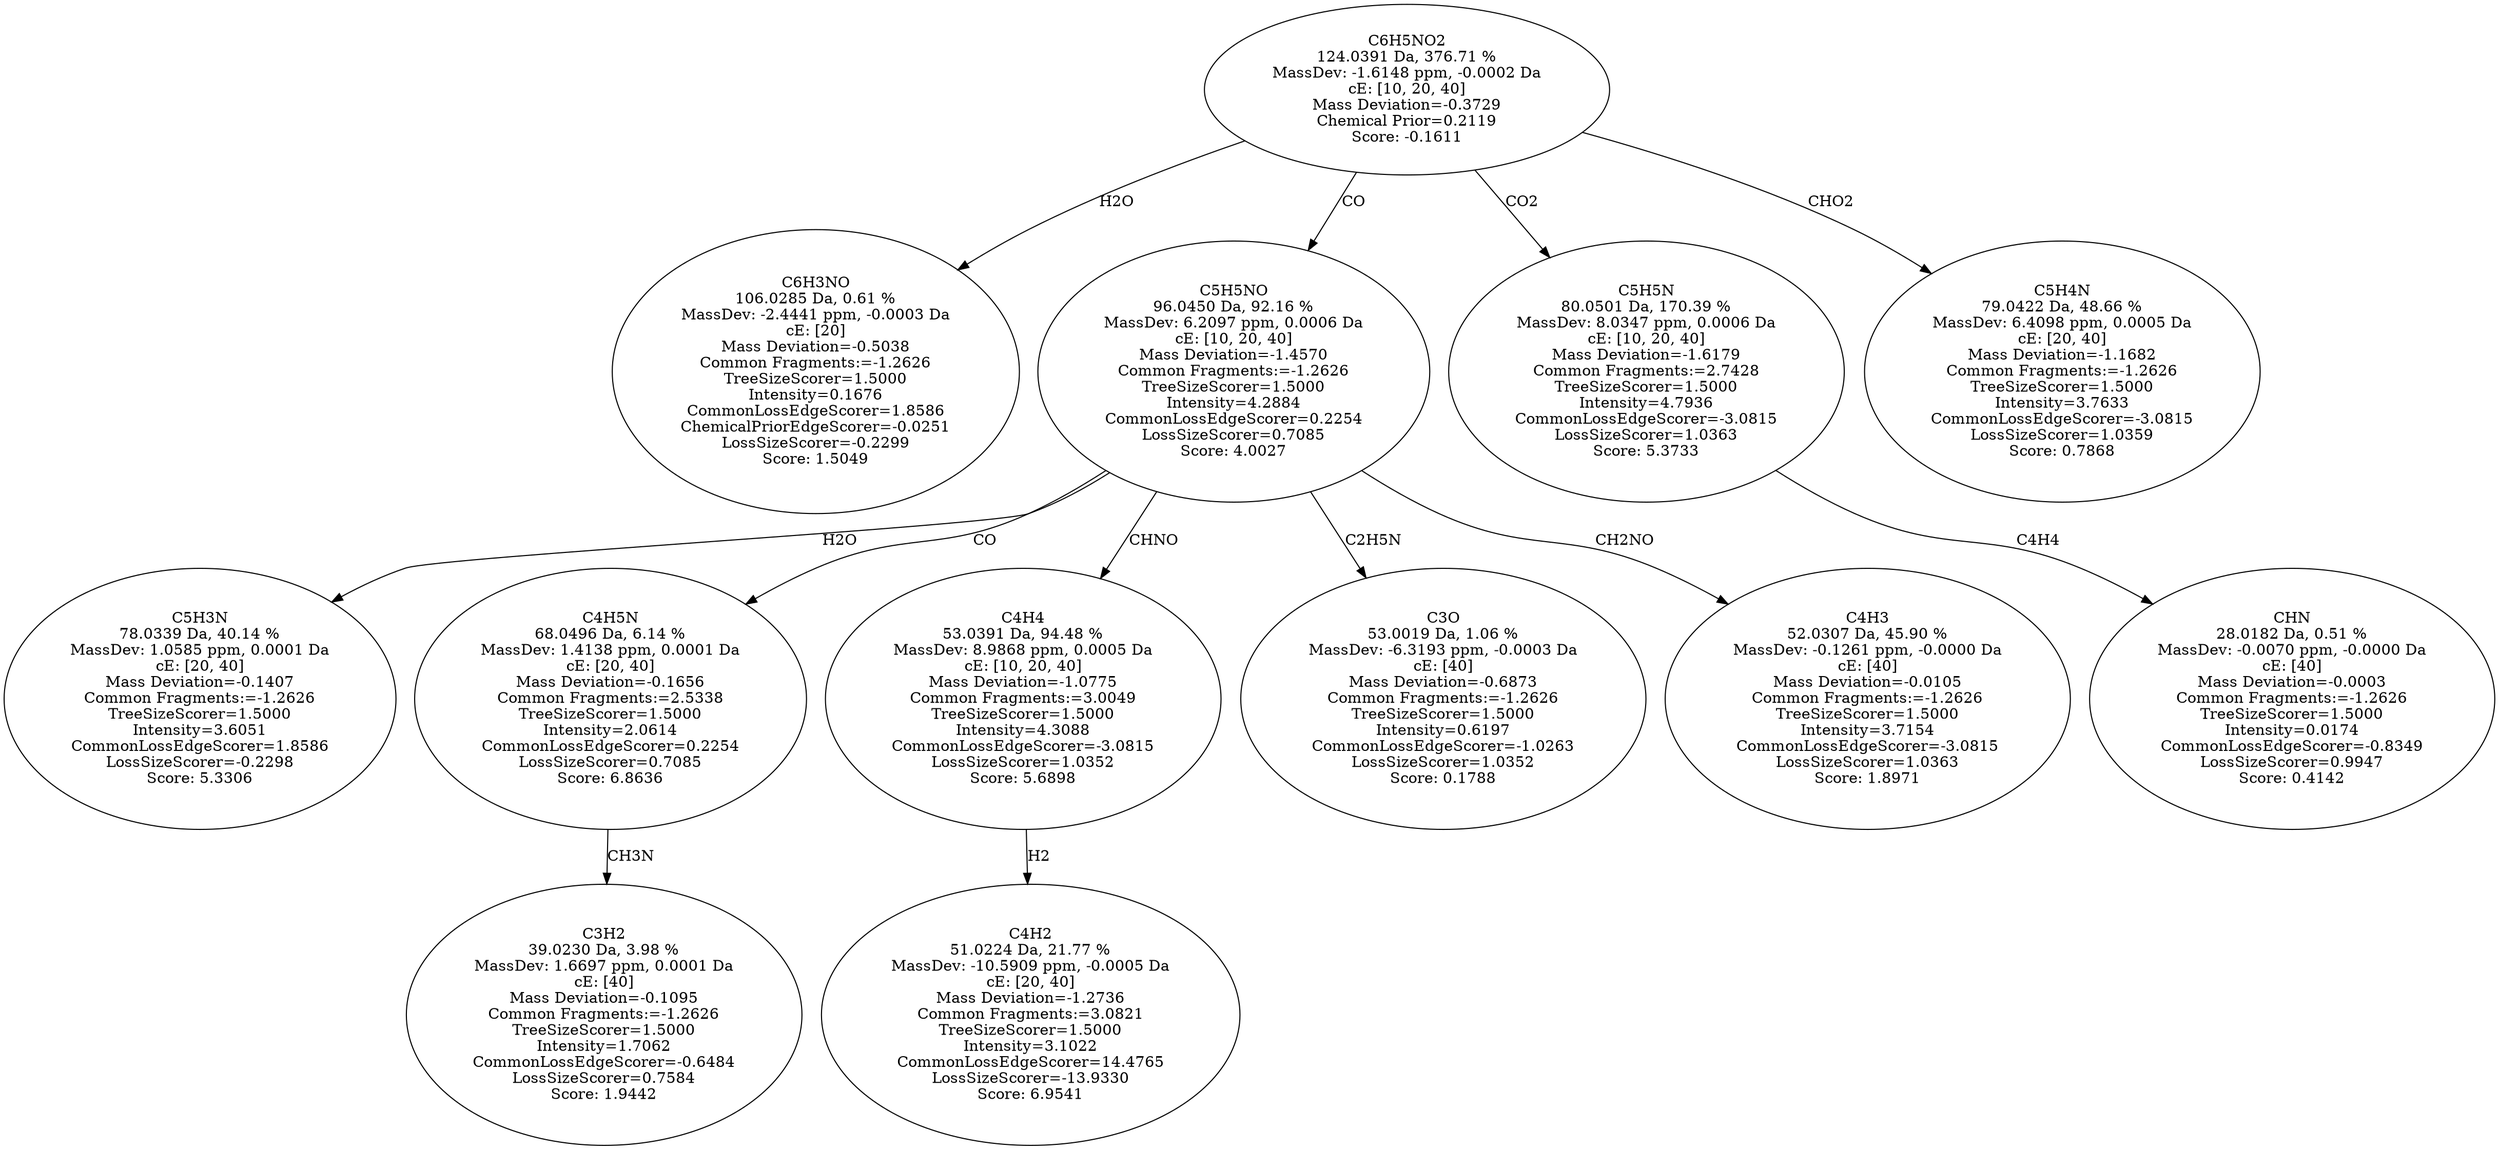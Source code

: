 strict digraph {
v1 [label="C6H3NO\n106.0285 Da, 0.61 %\nMassDev: -2.4441 ppm, -0.0003 Da\ncE: [20]\nMass Deviation=-0.5038\nCommon Fragments:=-1.2626\nTreeSizeScorer=1.5000\nIntensity=0.1676\nCommonLossEdgeScorer=1.8586\nChemicalPriorEdgeScorer=-0.0251\nLossSizeScorer=-0.2299\nScore: 1.5049"];
v2 [label="C5H3N\n78.0339 Da, 40.14 %\nMassDev: 1.0585 ppm, 0.0001 Da\ncE: [20, 40]\nMass Deviation=-0.1407\nCommon Fragments:=-1.2626\nTreeSizeScorer=1.5000\nIntensity=3.6051\nCommonLossEdgeScorer=1.8586\nLossSizeScorer=-0.2298\nScore: 5.3306"];
v3 [label="C3H2\n39.0230 Da, 3.98 %\nMassDev: 1.6697 ppm, 0.0001 Da\ncE: [40]\nMass Deviation=-0.1095\nCommon Fragments:=-1.2626\nTreeSizeScorer=1.5000\nIntensity=1.7062\nCommonLossEdgeScorer=-0.6484\nLossSizeScorer=0.7584\nScore: 1.9442"];
v4 [label="C4H5N\n68.0496 Da, 6.14 %\nMassDev: 1.4138 ppm, 0.0001 Da\ncE: [20, 40]\nMass Deviation=-0.1656\nCommon Fragments:=2.5338\nTreeSizeScorer=1.5000\nIntensity=2.0614\nCommonLossEdgeScorer=0.2254\nLossSizeScorer=0.7085\nScore: 6.8636"];
v5 [label="C4H2\n51.0224 Da, 21.77 %\nMassDev: -10.5909 ppm, -0.0005 Da\ncE: [20, 40]\nMass Deviation=-1.2736\nCommon Fragments:=3.0821\nTreeSizeScorer=1.5000\nIntensity=3.1022\nCommonLossEdgeScorer=14.4765\nLossSizeScorer=-13.9330\nScore: 6.9541"];
v6 [label="C4H4\n53.0391 Da, 94.48 %\nMassDev: 8.9868 ppm, 0.0005 Da\ncE: [10, 20, 40]\nMass Deviation=-1.0775\nCommon Fragments:=3.0049\nTreeSizeScorer=1.5000\nIntensity=4.3088\nCommonLossEdgeScorer=-3.0815\nLossSizeScorer=1.0352\nScore: 5.6898"];
v7 [label="C3O\n53.0019 Da, 1.06 %\nMassDev: -6.3193 ppm, -0.0003 Da\ncE: [40]\nMass Deviation=-0.6873\nCommon Fragments:=-1.2626\nTreeSizeScorer=1.5000\nIntensity=0.6197\nCommonLossEdgeScorer=-1.0263\nLossSizeScorer=1.0352\nScore: 0.1788"];
v8 [label="C4H3\n52.0307 Da, 45.90 %\nMassDev: -0.1261 ppm, -0.0000 Da\ncE: [40]\nMass Deviation=-0.0105\nCommon Fragments:=-1.2626\nTreeSizeScorer=1.5000\nIntensity=3.7154\nCommonLossEdgeScorer=-3.0815\nLossSizeScorer=1.0363\nScore: 1.8971"];
v9 [label="C5H5NO\n96.0450 Da, 92.16 %\nMassDev: 6.2097 ppm, 0.0006 Da\ncE: [10, 20, 40]\nMass Deviation=-1.4570\nCommon Fragments:=-1.2626\nTreeSizeScorer=1.5000\nIntensity=4.2884\nCommonLossEdgeScorer=0.2254\nLossSizeScorer=0.7085\nScore: 4.0027"];
v10 [label="CHN\n28.0182 Da, 0.51 %\nMassDev: -0.0070 ppm, -0.0000 Da\ncE: [40]\nMass Deviation=-0.0003\nCommon Fragments:=-1.2626\nTreeSizeScorer=1.5000\nIntensity=0.0174\nCommonLossEdgeScorer=-0.8349\nLossSizeScorer=0.9947\nScore: 0.4142"];
v11 [label="C5H5N\n80.0501 Da, 170.39 %\nMassDev: 8.0347 ppm, 0.0006 Da\ncE: [10, 20, 40]\nMass Deviation=-1.6179\nCommon Fragments:=2.7428\nTreeSizeScorer=1.5000\nIntensity=4.7936\nCommonLossEdgeScorer=-3.0815\nLossSizeScorer=1.0363\nScore: 5.3733"];
v12 [label="C5H4N\n79.0422 Da, 48.66 %\nMassDev: 6.4098 ppm, 0.0005 Da\ncE: [20, 40]\nMass Deviation=-1.1682\nCommon Fragments:=-1.2626\nTreeSizeScorer=1.5000\nIntensity=3.7633\nCommonLossEdgeScorer=-3.0815\nLossSizeScorer=1.0359\nScore: 0.7868"];
v13 [label="C6H5NO2\n124.0391 Da, 376.71 %\nMassDev: -1.6148 ppm, -0.0002 Da\ncE: [10, 20, 40]\nMass Deviation=-0.3729\nChemical Prior=0.2119\nScore: -0.1611"];
v13 -> v1 [label="H2O"];
v9 -> v2 [label="H2O"];
v4 -> v3 [label="CH3N"];
v9 -> v4 [label="CO"];
v6 -> v5 [label="H2"];
v9 -> v6 [label="CHNO"];
v9 -> v7 [label="C2H5N"];
v9 -> v8 [label="CH2NO"];
v13 -> v9 [label="CO"];
v11 -> v10 [label="C4H4"];
v13 -> v11 [label="CO2"];
v13 -> v12 [label="CHO2"];
}